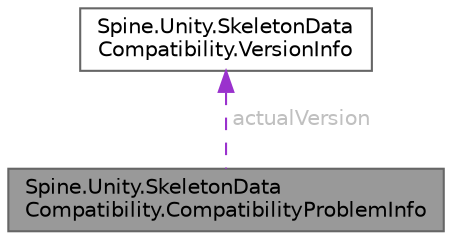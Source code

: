 digraph "Spine.Unity.SkeletonDataCompatibility.CompatibilityProblemInfo"
{
 // LATEX_PDF_SIZE
  bgcolor="transparent";
  edge [fontname=Helvetica,fontsize=10,labelfontname=Helvetica,labelfontsize=10];
  node [fontname=Helvetica,fontsize=10,shape=box,height=0.2,width=0.4];
  Node1 [id="Node000001",label="Spine.Unity.SkeletonData\lCompatibility.CompatibilityProblemInfo",height=0.2,width=0.4,color="gray40", fillcolor="grey60", style="filled", fontcolor="black",tooltip=" "];
  Node2 -> Node1 [id="edge1_Node000001_Node000002",dir="back",color="darkorchid3",style="dashed",tooltip=" ",label=" actualVersion",fontcolor="grey" ];
  Node2 [id="Node000002",label="Spine.Unity.SkeletonData\lCompatibility.VersionInfo",height=0.2,width=0.4,color="gray40", fillcolor="white", style="filled",URL="$class_spine_1_1_unity_1_1_skeleton_data_compatibility_1_1_version_info.html",tooltip=" "];
}
